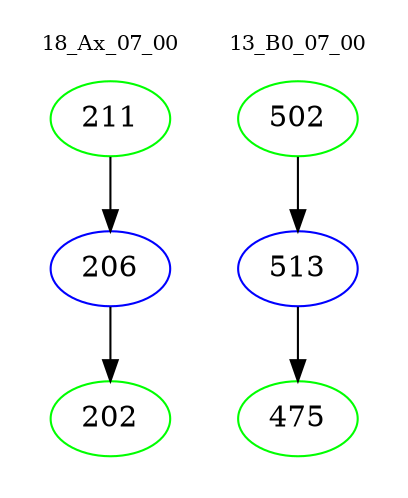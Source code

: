 digraph{
subgraph cluster_0 {
color = white
label = "18_Ax_07_00";
fontsize=10;
T0_211 [label="211", color="green"]
T0_211 -> T0_206 [color="black"]
T0_206 [label="206", color="blue"]
T0_206 -> T0_202 [color="black"]
T0_202 [label="202", color="green"]
}
subgraph cluster_1 {
color = white
label = "13_B0_07_00";
fontsize=10;
T1_502 [label="502", color="green"]
T1_502 -> T1_513 [color="black"]
T1_513 [label="513", color="blue"]
T1_513 -> T1_475 [color="black"]
T1_475 [label="475", color="green"]
}
}
